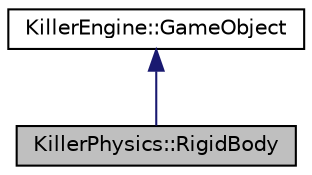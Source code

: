 digraph "KillerPhysics::RigidBody"
{
  edge [fontname="Helvetica",fontsize="10",labelfontname="Helvetica",labelfontsize="10"];
  node [fontname="Helvetica",fontsize="10",shape=record];
  Node0 [label="KillerPhysics::RigidBody",height=0.2,width=0.4,color="black", fillcolor="grey75", style="filled", fontcolor="black"];
  Node1 -> Node0 [dir="back",color="midnightblue",fontsize="10",style="solid",fontname="Helvetica"];
  Node1 [label="KillerEngine::GameObject",height=0.2,width=0.4,color="black", fillcolor="white", style="filled",URL="$class_killer_engine_1_1_game_object.html"];
}

